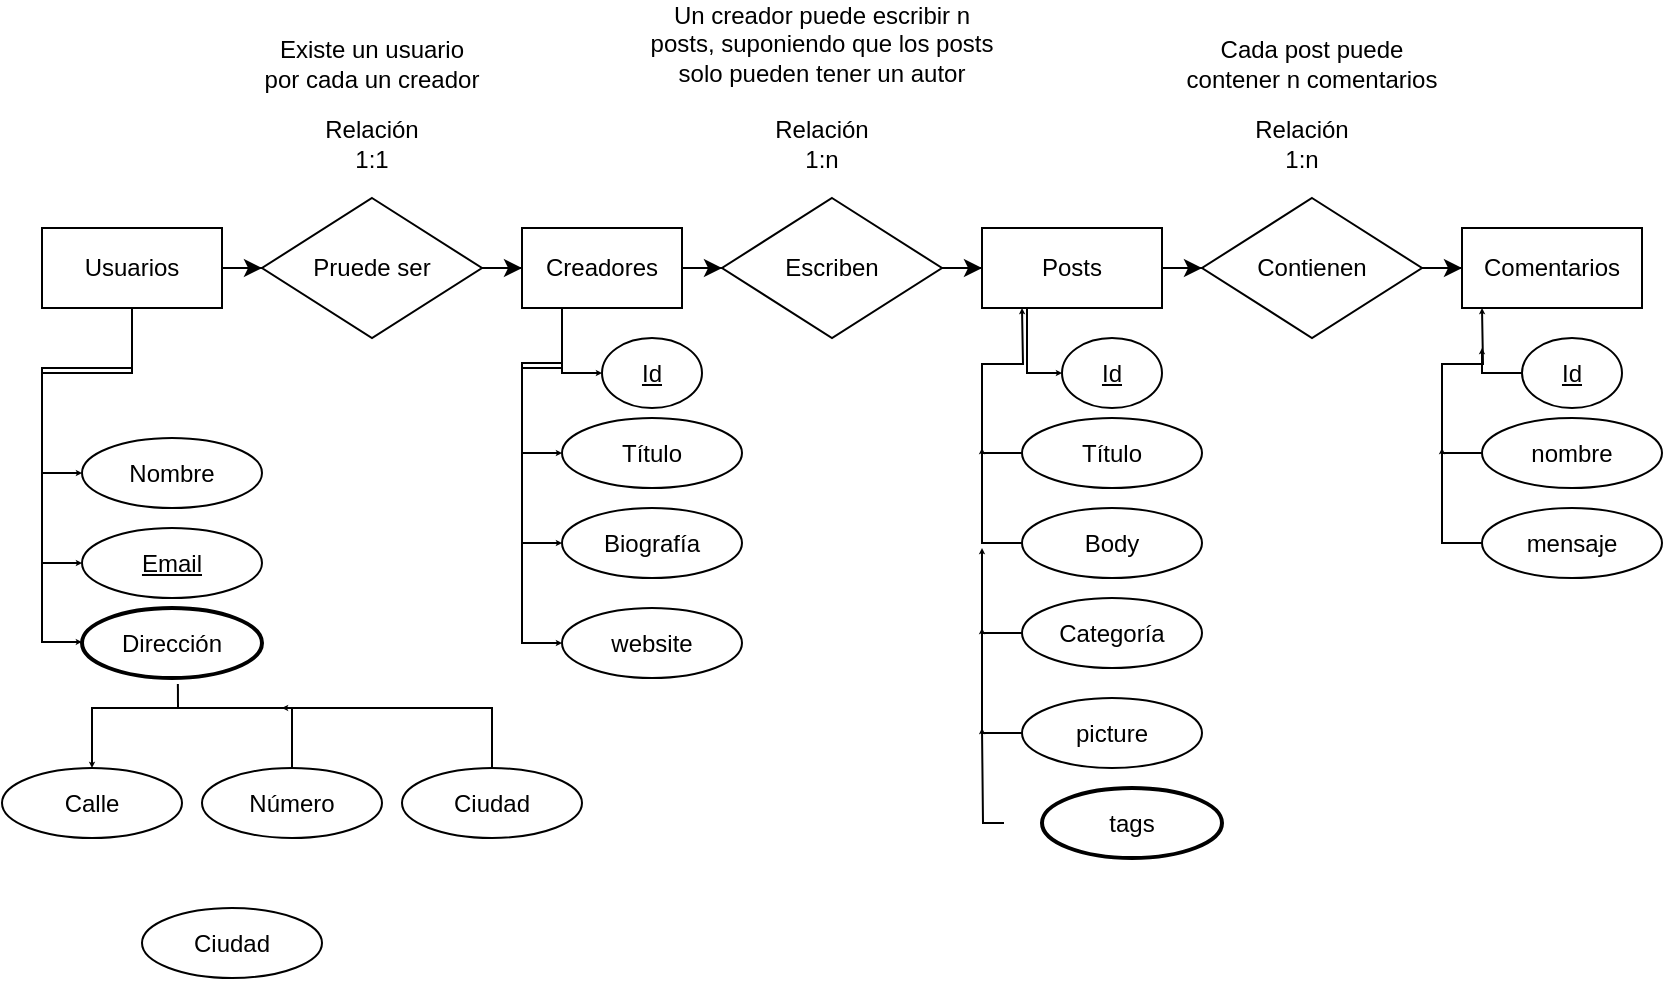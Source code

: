 <mxfile version="16.2.2" type="device"><diagram id="s8wrxo-MYJJ7SIa1EuxK" name="Page-1"><mxGraphModel dx="1695" dy="482" grid="1" gridSize="10" guides="1" tooltips="1" connect="1" arrows="1" fold="1" page="1" pageScale="1" pageWidth="827" pageHeight="1169" math="0" shadow="0"><root><mxCell id="0"/><mxCell id="1" parent="0"/><mxCell id="jVy7wKueaUOmPSfcTR2q-9" value="" style="edgeStyle=orthogonalEdgeStyle;rounded=0;orthogonalLoop=1;jettySize=auto;html=1;" edge="1" parent="1" source="jVy7wKueaUOmPSfcTR2q-1" target="jVy7wKueaUOmPSfcTR2q-5"><mxGeometry relative="1" as="geometry"/></mxCell><mxCell id="jVy7wKueaUOmPSfcTR2q-37" style="edgeStyle=orthogonalEdgeStyle;rounded=0;orthogonalLoop=1;jettySize=auto;html=1;entryX=0;entryY=0.5;entryDx=0;entryDy=0;endSize=0;targetPerimeterSpacing=6;" edge="1" parent="1" source="jVy7wKueaUOmPSfcTR2q-1" target="jVy7wKueaUOmPSfcTR2q-26"><mxGeometry relative="1" as="geometry"/></mxCell><mxCell id="jVy7wKueaUOmPSfcTR2q-38" style="edgeStyle=orthogonalEdgeStyle;rounded=0;orthogonalLoop=1;jettySize=auto;html=1;entryX=0;entryY=0.5;entryDx=0;entryDy=0;endSize=0;targetPerimeterSpacing=6;" edge="1" parent="1" source="jVy7wKueaUOmPSfcTR2q-1" target="jVy7wKueaUOmPSfcTR2q-27"><mxGeometry relative="1" as="geometry"><Array as="points"><mxPoint x="55" y="210"/><mxPoint x="10" y="210"/><mxPoint x="10" y="308"/></Array></mxGeometry></mxCell><mxCell id="jVy7wKueaUOmPSfcTR2q-39" style="edgeStyle=orthogonalEdgeStyle;rounded=0;orthogonalLoop=1;jettySize=auto;html=1;entryX=0.148;entryY=0.493;entryDx=0;entryDy=0;entryPerimeter=0;endSize=0;targetPerimeterSpacing=6;" edge="1" parent="1" target="jVy7wKueaUOmPSfcTR2q-28"><mxGeometry relative="1" as="geometry"><mxPoint x="55" y="210" as="sourcePoint"/><Array as="points"><mxPoint x="10" y="347"/></Array></mxGeometry></mxCell><mxCell id="jVy7wKueaUOmPSfcTR2q-1" value="Usuarios" style="rounded=0;whiteSpace=wrap;html=1;" vertex="1" parent="1"><mxGeometry x="10" y="140" width="90" height="40" as="geometry"/></mxCell><mxCell id="jVy7wKueaUOmPSfcTR2q-14" value="" style="edgeStyle=orthogonalEdgeStyle;rounded=0;orthogonalLoop=1;jettySize=auto;html=1;" edge="1" parent="1" source="jVy7wKueaUOmPSfcTR2q-2" target="jVy7wKueaUOmPSfcTR2q-6"><mxGeometry relative="1" as="geometry"/></mxCell><mxCell id="jVy7wKueaUOmPSfcTR2q-53" style="edgeStyle=orthogonalEdgeStyle;rounded=0;orthogonalLoop=1;jettySize=auto;html=1;exitX=0.25;exitY=1;exitDx=0;exitDy=0;entryX=0;entryY=0.5;entryDx=0;entryDy=0;endSize=0;targetPerimeterSpacing=6;" edge="1" parent="1" source="jVy7wKueaUOmPSfcTR2q-2" target="jVy7wKueaUOmPSfcTR2q-49"><mxGeometry relative="1" as="geometry"/></mxCell><mxCell id="jVy7wKueaUOmPSfcTR2q-54" style="edgeStyle=orthogonalEdgeStyle;rounded=0;orthogonalLoop=1;jettySize=auto;html=1;exitX=0.5;exitY=1;exitDx=0;exitDy=0;entryX=0;entryY=0.5;entryDx=0;entryDy=0;endSize=0;targetPerimeterSpacing=6;" edge="1" parent="1" source="jVy7wKueaUOmPSfcTR2q-2" target="jVy7wKueaUOmPSfcTR2q-50"><mxGeometry relative="1" as="geometry"><Array as="points"><mxPoint x="270" y="180"/><mxPoint x="270" y="210"/><mxPoint x="250" y="210"/><mxPoint x="250" y="298"/></Array></mxGeometry></mxCell><mxCell id="jVy7wKueaUOmPSfcTR2q-55" style="edgeStyle=orthogonalEdgeStyle;rounded=0;orthogonalLoop=1;jettySize=auto;html=1;exitX=0.5;exitY=1;exitDx=0;exitDy=0;entryX=0;entryY=0.5;entryDx=0;entryDy=0;endSize=0;targetPerimeterSpacing=6;" edge="1" parent="1" source="jVy7wKueaUOmPSfcTR2q-2" target="jVy7wKueaUOmPSfcTR2q-52"><mxGeometry relative="1" as="geometry"><Array as="points"><mxPoint x="270" y="180"/><mxPoint x="270" y="210"/><mxPoint x="250" y="210"/><mxPoint x="250" y="348"/></Array></mxGeometry></mxCell><mxCell id="jVy7wKueaUOmPSfcTR2q-57" style="edgeStyle=orthogonalEdgeStyle;rounded=0;orthogonalLoop=1;jettySize=auto;html=1;exitX=0.25;exitY=1;exitDx=0;exitDy=0;entryX=0;entryY=0.5;entryDx=0;entryDy=0;endSize=0;targetPerimeterSpacing=6;" edge="1" parent="1" source="jVy7wKueaUOmPSfcTR2q-2" target="jVy7wKueaUOmPSfcTR2q-56"><mxGeometry relative="1" as="geometry"><Array as="points"><mxPoint x="270" y="213"/></Array></mxGeometry></mxCell><mxCell id="jVy7wKueaUOmPSfcTR2q-2" value="Creadores" style="rounded=0;whiteSpace=wrap;html=1;" vertex="1" parent="1"><mxGeometry x="250" y="140" width="80" height="40" as="geometry"/></mxCell><mxCell id="jVy7wKueaUOmPSfcTR2q-12" value="" style="edgeStyle=orthogonalEdgeStyle;rounded=0;orthogonalLoop=1;jettySize=auto;html=1;" edge="1" parent="1" source="jVy7wKueaUOmPSfcTR2q-3" target="jVy7wKueaUOmPSfcTR2q-8"><mxGeometry relative="1" as="geometry"/></mxCell><mxCell id="jVy7wKueaUOmPSfcTR2q-64" style="edgeStyle=orthogonalEdgeStyle;rounded=0;orthogonalLoop=1;jettySize=auto;html=1;exitX=0.25;exitY=1;exitDx=0;exitDy=0;entryX=0;entryY=0.5;entryDx=0;entryDy=0;endSize=0;targetPerimeterSpacing=6;" edge="1" parent="1" source="jVy7wKueaUOmPSfcTR2q-3" target="jVy7wKueaUOmPSfcTR2q-61"><mxGeometry relative="1" as="geometry"><Array as="points"><mxPoint x="503" y="213"/></Array></mxGeometry></mxCell><mxCell id="jVy7wKueaUOmPSfcTR2q-3" value="Posts" style="rounded=0;whiteSpace=wrap;html=1;" vertex="1" parent="1"><mxGeometry x="480" y="140" width="90" height="40" as="geometry"/></mxCell><mxCell id="jVy7wKueaUOmPSfcTR2q-4" value="Comentarios" style="rounded=0;whiteSpace=wrap;html=1;" vertex="1" parent="1"><mxGeometry x="720" y="140" width="90" height="40" as="geometry"/></mxCell><mxCell id="jVy7wKueaUOmPSfcTR2q-10" value="" style="edgeStyle=orthogonalEdgeStyle;rounded=0;orthogonalLoop=1;jettySize=auto;html=1;" edge="1" parent="1" source="jVy7wKueaUOmPSfcTR2q-5" target="jVy7wKueaUOmPSfcTR2q-2"><mxGeometry relative="1" as="geometry"/></mxCell><mxCell id="jVy7wKueaUOmPSfcTR2q-5" value="Pruede ser" style="rhombus;whiteSpace=wrap;html=1;" vertex="1" parent="1"><mxGeometry x="120" y="125" width="110" height="70" as="geometry"/></mxCell><mxCell id="jVy7wKueaUOmPSfcTR2q-11" value="" style="edgeStyle=orthogonalEdgeStyle;rounded=0;orthogonalLoop=1;jettySize=auto;html=1;" edge="1" parent="1" source="jVy7wKueaUOmPSfcTR2q-6" target="jVy7wKueaUOmPSfcTR2q-3"><mxGeometry relative="1" as="geometry"/></mxCell><mxCell id="jVy7wKueaUOmPSfcTR2q-6" value="Escriben" style="rhombus;whiteSpace=wrap;html=1;" vertex="1" parent="1"><mxGeometry x="350" y="125" width="110" height="70" as="geometry"/></mxCell><mxCell id="jVy7wKueaUOmPSfcTR2q-13" value="" style="edgeStyle=orthogonalEdgeStyle;rounded=0;orthogonalLoop=1;jettySize=auto;html=1;" edge="1" parent="1" source="jVy7wKueaUOmPSfcTR2q-8" target="jVy7wKueaUOmPSfcTR2q-4"><mxGeometry relative="1" as="geometry"/></mxCell><mxCell id="jVy7wKueaUOmPSfcTR2q-8" value="Contienen" style="rhombus;whiteSpace=wrap;html=1;" vertex="1" parent="1"><mxGeometry x="590" y="125" width="110" height="70" as="geometry"/></mxCell><mxCell id="jVy7wKueaUOmPSfcTR2q-16" value="Relación&lt;br&gt;1:1" style="text;html=1;strokeColor=none;fillColor=none;align=center;verticalAlign=middle;whiteSpace=wrap;rounded=0;" vertex="1" parent="1"><mxGeometry x="145" y="80" width="60" height="35" as="geometry"/></mxCell><mxCell id="jVy7wKueaUOmPSfcTR2q-17" value="Relación&lt;br&gt;1:n" style="text;html=1;strokeColor=none;fillColor=none;align=center;verticalAlign=middle;whiteSpace=wrap;rounded=0;" vertex="1" parent="1"><mxGeometry x="370" y="80" width="60" height="35" as="geometry"/></mxCell><mxCell id="jVy7wKueaUOmPSfcTR2q-22" value="&lt;span&gt;Existe un usuario por cada un creador&lt;/span&gt;" style="text;html=1;strokeColor=none;fillColor=none;align=center;verticalAlign=middle;whiteSpace=wrap;rounded=0;" vertex="1" parent="1"><mxGeometry x="120" y="40" width="110" height="35" as="geometry"/></mxCell><mxCell id="jVy7wKueaUOmPSfcTR2q-23" value="&lt;span&gt;Un creador puede escribir n posts,&amp;nbsp;&lt;/span&gt;&lt;span&gt;suponiendo que los posts solo pueden tener un autor&lt;/span&gt;" style="text;html=1;strokeColor=none;fillColor=none;align=center;verticalAlign=middle;whiteSpace=wrap;rounded=0;" vertex="1" parent="1"><mxGeometry x="310" y="30" width="180" height="35" as="geometry"/></mxCell><mxCell id="jVy7wKueaUOmPSfcTR2q-24" value="Cada post puede contener n comentarios" style="text;html=1;strokeColor=none;fillColor=none;align=center;verticalAlign=middle;whiteSpace=wrap;rounded=0;" vertex="1" parent="1"><mxGeometry x="580" y="40" width="130" height="35" as="geometry"/></mxCell><mxCell id="jVy7wKueaUOmPSfcTR2q-25" value="Relación&lt;br&gt;1:n" style="text;html=1;strokeColor=none;fillColor=none;align=center;verticalAlign=middle;whiteSpace=wrap;rounded=0;" vertex="1" parent="1"><mxGeometry x="610" y="80" width="60" height="35" as="geometry"/></mxCell><mxCell id="jVy7wKueaUOmPSfcTR2q-26" value="Nombre" style="ellipse;whiteSpace=wrap;html=1;" vertex="1" parent="1"><mxGeometry x="30" y="245" width="90" height="35" as="geometry"/></mxCell><mxCell id="jVy7wKueaUOmPSfcTR2q-27" value="&lt;u&gt;Email&lt;/u&gt;" style="ellipse;whiteSpace=wrap;html=1;" vertex="1" parent="1"><mxGeometry x="30" y="290" width="90" height="35" as="geometry"/></mxCell><mxCell id="jVy7wKueaUOmPSfcTR2q-44" style="edgeStyle=orthogonalEdgeStyle;rounded=0;orthogonalLoop=1;jettySize=auto;html=1;entryX=0.5;entryY=0;entryDx=0;entryDy=0;endSize=0;targetPerimeterSpacing=6;exitX=0.5;exitY=0;exitDx=0;exitDy=0;" edge="1" parent="1" source="jVy7wKueaUOmPSfcTR2q-31" target="jVy7wKueaUOmPSfcTR2q-30"><mxGeometry relative="1" as="geometry"><Array as="points"><mxPoint x="135" y="380"/><mxPoint x="35" y="380"/></Array></mxGeometry></mxCell><mxCell id="jVy7wKueaUOmPSfcTR2q-28" value="Dirección" style="ellipse;whiteSpace=wrap;html=1;gradientColor=none;perimeterSpacing=19;strokeWidth=2;" vertex="1" parent="1"><mxGeometry x="30" y="330" width="90" height="35" as="geometry"/></mxCell><mxCell id="jVy7wKueaUOmPSfcTR2q-30" value="Calle" style="ellipse;whiteSpace=wrap;html=1;" vertex="1" parent="1"><mxGeometry x="-10" y="410" width="90" height="35" as="geometry"/></mxCell><mxCell id="jVy7wKueaUOmPSfcTR2q-31" value="Número" style="ellipse;whiteSpace=wrap;html=1;" vertex="1" parent="1"><mxGeometry x="90" y="410" width="90" height="35" as="geometry"/></mxCell><mxCell id="jVy7wKueaUOmPSfcTR2q-32" value="Ciudad" style="ellipse;whiteSpace=wrap;html=1;" vertex="1" parent="1"><mxGeometry x="60" y="480" width="90" height="35" as="geometry"/></mxCell><mxCell id="jVy7wKueaUOmPSfcTR2q-45" value="" style="endArrow=none;html=1;rounded=0;endSize=0;targetPerimeterSpacing=6;entryX=0.523;entryY=0.781;entryDx=0;entryDy=0;entryPerimeter=0;" edge="1" parent="1" target="jVy7wKueaUOmPSfcTR2q-28"><mxGeometry width="50" height="50" relative="1" as="geometry"><mxPoint x="78" y="380" as="sourcePoint"/><mxPoint x="410" y="200" as="targetPoint"/></mxGeometry></mxCell><mxCell id="jVy7wKueaUOmPSfcTR2q-47" style="edgeStyle=orthogonalEdgeStyle;rounded=0;orthogonalLoop=1;jettySize=auto;html=1;exitX=0.5;exitY=0;exitDx=0;exitDy=0;endSize=0;targetPerimeterSpacing=6;" edge="1" parent="1" source="jVy7wKueaUOmPSfcTR2q-46"><mxGeometry relative="1" as="geometry"><mxPoint x="130" y="380" as="targetPoint"/><Array as="points"><mxPoint x="235" y="380"/></Array></mxGeometry></mxCell><mxCell id="jVy7wKueaUOmPSfcTR2q-46" value="Ciudad" style="ellipse;whiteSpace=wrap;html=1;" vertex="1" parent="1"><mxGeometry x="190" y="410" width="90" height="35" as="geometry"/></mxCell><mxCell id="jVy7wKueaUOmPSfcTR2q-49" value="Título" style="ellipse;whiteSpace=wrap;html=1;" vertex="1" parent="1"><mxGeometry x="270" y="235" width="90" height="35" as="geometry"/></mxCell><mxCell id="jVy7wKueaUOmPSfcTR2q-50" value="Biografía" style="ellipse;whiteSpace=wrap;html=1;" vertex="1" parent="1"><mxGeometry x="270" y="280" width="90" height="35" as="geometry"/></mxCell><mxCell id="jVy7wKueaUOmPSfcTR2q-52" value="website" style="ellipse;whiteSpace=wrap;html=1;" vertex="1" parent="1"><mxGeometry x="270" y="330" width="90" height="35" as="geometry"/></mxCell><mxCell id="jVy7wKueaUOmPSfcTR2q-56" value="&lt;u&gt;Id&lt;/u&gt;" style="ellipse;whiteSpace=wrap;html=1;" vertex="1" parent="1"><mxGeometry x="290" y="195" width="50" height="35" as="geometry"/></mxCell><mxCell id="jVy7wKueaUOmPSfcTR2q-65" style="edgeStyle=orthogonalEdgeStyle;rounded=0;orthogonalLoop=1;jettySize=auto;html=1;exitX=0;exitY=0.5;exitDx=0;exitDy=0;endSize=0;targetPerimeterSpacing=6;" edge="1" parent="1" source="jVy7wKueaUOmPSfcTR2q-58"><mxGeometry relative="1" as="geometry"><mxPoint x="500" y="180" as="targetPoint"/></mxGeometry></mxCell><mxCell id="jVy7wKueaUOmPSfcTR2q-58" value="Título" style="ellipse;whiteSpace=wrap;html=1;" vertex="1" parent="1"><mxGeometry x="500" y="235" width="90" height="35" as="geometry"/></mxCell><mxCell id="jVy7wKueaUOmPSfcTR2q-66" style="edgeStyle=orthogonalEdgeStyle;rounded=0;orthogonalLoop=1;jettySize=auto;html=1;exitX=0;exitY=0.5;exitDx=0;exitDy=0;endSize=0;targetPerimeterSpacing=6;" edge="1" parent="1" source="jVy7wKueaUOmPSfcTR2q-59"><mxGeometry relative="1" as="geometry"><mxPoint x="480" y="250" as="targetPoint"/></mxGeometry></mxCell><mxCell id="jVy7wKueaUOmPSfcTR2q-59" value="Body" style="ellipse;whiteSpace=wrap;html=1;" vertex="1" parent="1"><mxGeometry x="500" y="280" width="90" height="35" as="geometry"/></mxCell><mxCell id="jVy7wKueaUOmPSfcTR2q-67" style="edgeStyle=orthogonalEdgeStyle;rounded=0;orthogonalLoop=1;jettySize=auto;html=1;exitX=0;exitY=0.5;exitDx=0;exitDy=0;endSize=0;targetPerimeterSpacing=6;" edge="1" parent="1" source="jVy7wKueaUOmPSfcTR2q-60"><mxGeometry relative="1" as="geometry"><mxPoint x="480" y="300" as="targetPoint"/></mxGeometry></mxCell><mxCell id="jVy7wKueaUOmPSfcTR2q-60" value="Categoría" style="ellipse;whiteSpace=wrap;html=1;" vertex="1" parent="1"><mxGeometry x="500" y="325" width="90" height="35" as="geometry"/></mxCell><mxCell id="jVy7wKueaUOmPSfcTR2q-61" value="&lt;u&gt;Id&lt;/u&gt;" style="ellipse;whiteSpace=wrap;html=1;" vertex="1" parent="1"><mxGeometry x="520" y="195" width="50" height="35" as="geometry"/></mxCell><mxCell id="jVy7wKueaUOmPSfcTR2q-68" style="edgeStyle=orthogonalEdgeStyle;rounded=0;orthogonalLoop=1;jettySize=auto;html=1;exitX=0;exitY=0.5;exitDx=0;exitDy=0;endSize=0;targetPerimeterSpacing=6;" edge="1" parent="1" source="jVy7wKueaUOmPSfcTR2q-62"><mxGeometry relative="1" as="geometry"><mxPoint x="480" y="340" as="targetPoint"/></mxGeometry></mxCell><mxCell id="jVy7wKueaUOmPSfcTR2q-62" value="picture" style="ellipse;whiteSpace=wrap;html=1;" vertex="1" parent="1"><mxGeometry x="500" y="375" width="90" height="35" as="geometry"/></mxCell><mxCell id="jVy7wKueaUOmPSfcTR2q-69" style="edgeStyle=orthogonalEdgeStyle;rounded=0;orthogonalLoop=1;jettySize=auto;html=1;endSize=0;targetPerimeterSpacing=6;" edge="1" parent="1" source="jVy7wKueaUOmPSfcTR2q-63"><mxGeometry relative="1" as="geometry"><mxPoint x="480" y="390" as="targetPoint"/></mxGeometry></mxCell><mxCell id="jVy7wKueaUOmPSfcTR2q-63" value="tags" style="ellipse;whiteSpace=wrap;html=1;gradientColor=none;perimeterSpacing=19;strokeWidth=2;" vertex="1" parent="1"><mxGeometry x="510" y="420" width="90" height="35" as="geometry"/></mxCell><mxCell id="jVy7wKueaUOmPSfcTR2q-71" style="edgeStyle=orthogonalEdgeStyle;rounded=0;orthogonalLoop=1;jettySize=auto;html=1;exitX=0;exitY=0.5;exitDx=0;exitDy=0;endSize=0;targetPerimeterSpacing=6;" edge="1" parent="1" source="jVy7wKueaUOmPSfcTR2q-72"><mxGeometry relative="1" as="geometry"><mxPoint x="730" y="180" as="targetPoint"/></mxGeometry></mxCell><mxCell id="jVy7wKueaUOmPSfcTR2q-72" value="nombre" style="ellipse;whiteSpace=wrap;html=1;" vertex="1" parent="1"><mxGeometry x="730" y="235" width="90" height="35" as="geometry"/></mxCell><mxCell id="jVy7wKueaUOmPSfcTR2q-73" style="edgeStyle=orthogonalEdgeStyle;rounded=0;orthogonalLoop=1;jettySize=auto;html=1;exitX=0;exitY=0.5;exitDx=0;exitDy=0;endSize=0;targetPerimeterSpacing=6;" edge="1" parent="1" source="jVy7wKueaUOmPSfcTR2q-74"><mxGeometry relative="1" as="geometry"><mxPoint x="710" y="250" as="targetPoint"/></mxGeometry></mxCell><mxCell id="jVy7wKueaUOmPSfcTR2q-74" value="mensaje" style="ellipse;whiteSpace=wrap;html=1;" vertex="1" parent="1"><mxGeometry x="730" y="280" width="90" height="35" as="geometry"/></mxCell><mxCell id="jVy7wKueaUOmPSfcTR2q-76" style="edgeStyle=orthogonalEdgeStyle;rounded=0;orthogonalLoop=1;jettySize=auto;html=1;exitX=0;exitY=0.5;exitDx=0;exitDy=0;endSize=0;targetPerimeterSpacing=6;" edge="1" parent="1" source="jVy7wKueaUOmPSfcTR2q-75"><mxGeometry relative="1" as="geometry"><mxPoint x="730" y="200" as="targetPoint"/></mxGeometry></mxCell><mxCell id="jVy7wKueaUOmPSfcTR2q-75" value="&lt;u&gt;Id&lt;/u&gt;" style="ellipse;whiteSpace=wrap;html=1;" vertex="1" parent="1"><mxGeometry x="750" y="195" width="50" height="35" as="geometry"/></mxCell></root></mxGraphModel></diagram></mxfile>